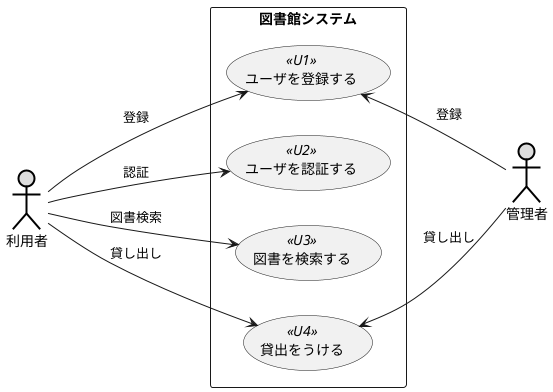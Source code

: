 @startuml 例題3
left to right direction
actor 利用者#DDDDDD;line:black;line.bold;
actor 管理者#DDDDDD;line:black;line.bold;
rectangle 図書館システム {
usecase ユーザを登録する << U1 >>
usecase ユーザを認証する << U2 >>
usecase 図書を検索する << U3 >>
usecase 貸出をうける << U4 >>
}
利用者--> ユーザを登録する : 登録
利用者---> ユーザを認証する : 認証
利用者---> 図書を検索する : 図書検索
利用者--> 貸出をうける : 貸し出し
ユーザを登録する <-- 管理者 : 登録
貸出をうける <-- 管理者 : 貸し出し
@enduml
